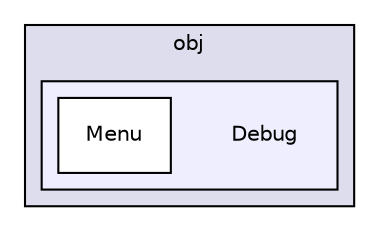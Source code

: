 digraph "WPFPageSwitcher/WPFPageSwitch/obj/Debug" {
  compound=true
  node [ fontsize="10", fontname="Helvetica"];
  edge [ labelfontsize="10", labelfontname="Helvetica"];
  subgraph clusterdir_85e1ba1b68b126724ae79fd1a945e686 {
    graph [ bgcolor="#ddddee", pencolor="black", label="obj" fontname="Helvetica", fontsize="10", URL="dir_85e1ba1b68b126724ae79fd1a945e686.html"]
  subgraph clusterdir_9d16b4d4c819d2fe50d05ca85b6a9862 {
    graph [ bgcolor="#eeeeff", pencolor="black", label="" URL="dir_9d16b4d4c819d2fe50d05ca85b6a9862.html"];
    dir_9d16b4d4c819d2fe50d05ca85b6a9862 [shape=plaintext label="Debug"];
    dir_63ee508a042d34be0c8185c10ac69a09 [shape=box label="Menu" color="black" fillcolor="white" style="filled" URL="dir_63ee508a042d34be0c8185c10ac69a09.html"];
  }
  }
}
